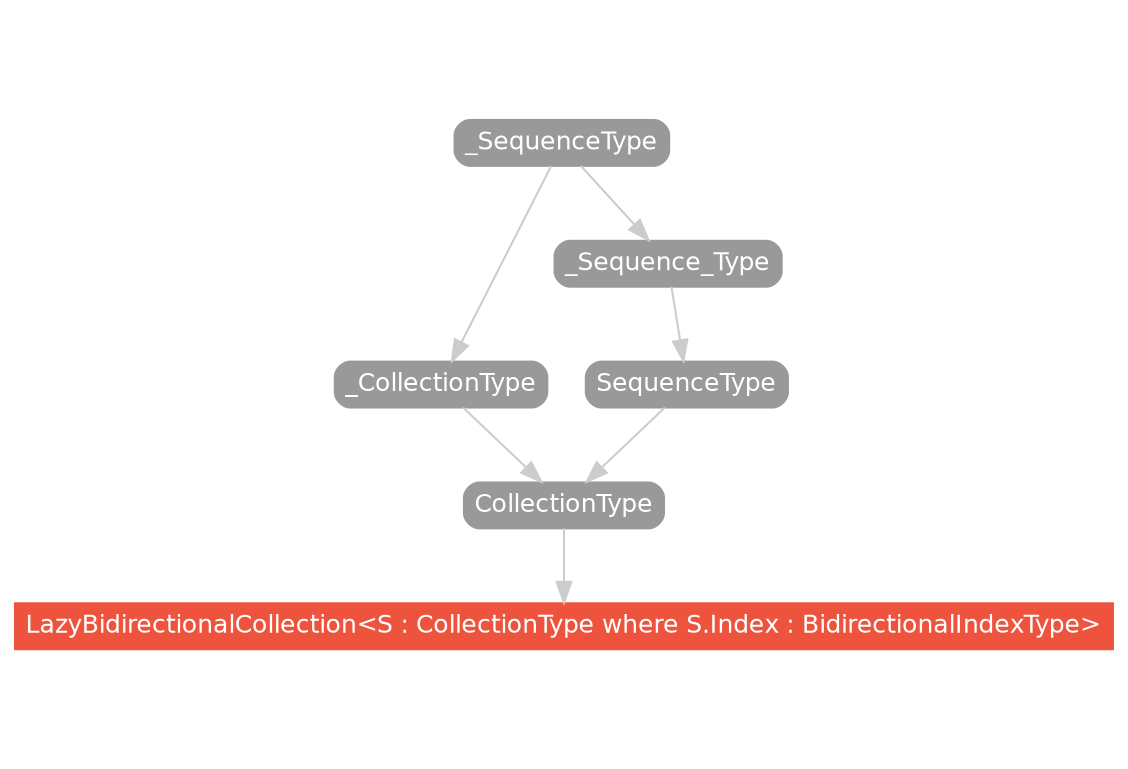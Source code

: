 strict digraph "LazyBidirectionalCollection<S : CollectionType where S.Index : BidirectionalIndexType> - Type Hierarchy - SwiftDoc.org" {
    pad="0.1,0.8"
    node [shape=box, style="filled,rounded", color="#999999", fillcolor="#999999", fontcolor=white, fontname=Helvetica, fontnames="Helvetica,sansserif", fontsize=12, margin="0.07,0.05", height="0.3"]
    edge [color="#cccccc"]
    "CollectionType" [URL="/protocol/CollectionType/"]
    "LazyBidirectionalCollection<S : CollectionType where S.Index : BidirectionalIndexType>" [URL="/type/LazyBidirectionalCollection/", style="filled", fillcolor="#ee543d", color="#ee543d"]
    "SequenceType" [URL="/protocol/SequenceType/"]
    "_CollectionType" [URL="/protocol/_CollectionType/"]
    "_SequenceType" [URL="/protocol/_SequenceType/"]
    "_Sequence_Type" [URL="/protocol/_Sequence_Type/"]    "CollectionType" -> "LazyBidirectionalCollection<S : CollectionType where S.Index : BidirectionalIndexType>"
    "_CollectionType" -> "CollectionType"
    "SequenceType" -> "CollectionType"
    "_SequenceType" -> "_CollectionType"
    "_Sequence_Type" -> "SequenceType"
    "_SequenceType" -> "_Sequence_Type"
    subgraph Types {
        rank = max; "LazyBidirectionalCollection<S : CollectionType where S.Index : BidirectionalIndexType>";
    }
}